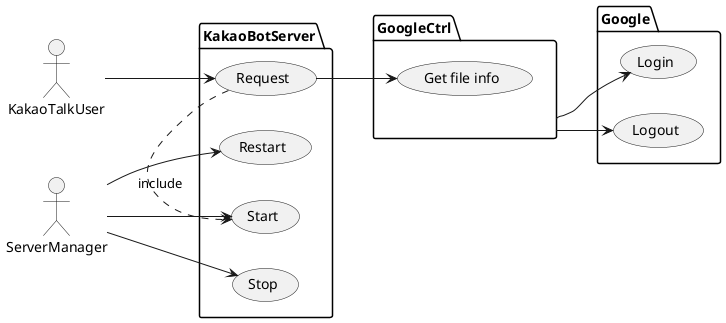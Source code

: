 @startuml
left to right direction
:KakaoTalkUser: as usr
:ServerManager: as mgr

package KakaoBotServer {
    usecase "Start" as KbsStart
    usecase "Stop" as KbsStop
    usecase "Restart" as KbsRestart
    usecase "Request" as KbsRequest
}

package GoogleCtrl {
    usecase "Get file info" as GcGfi
}

package Google {
    usecase "Login" as glogin
    usecase "Logout" as glogout
}

mgr --> KbsStart
mgr --> KbsStop
mgr --> KbsRestart
usr --> KbsRequest
KbsRequest .> KbsStart : include
KbsRequest --> GcGfi
GoogleCtrl --> glogin
GoogleCtrl --> glogout

@enduml
